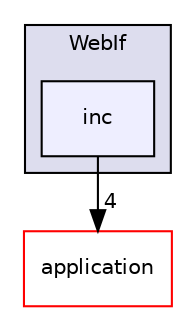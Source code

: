 digraph "inc" {
  compound=true
  node [ fontsize="10", fontname="Helvetica"];
  edge [ labelfontsize="10", labelfontname="Helvetica"];
  subgraph clusterdir_579887e2661343820b8c9c37304295d6 {
    graph [ bgcolor="#ddddee", pencolor="black", label="WebIf" fontname="Helvetica", fontsize="10", URL="dir_579887e2661343820b8c9c37304295d6.html"]
  dir_d5d1c1f0361482ddc97a5da2f4c95c19 [shape=box, label="inc", style="filled", fillcolor="#eeeeff", pencolor="black", URL="dir_d5d1c1f0361482ddc97a5da2f4c95c19.html"];
  }
  dir_eda2a6d705da8f3400ffe9a7dcb90b30 [shape=box label="application" fillcolor="white" style="filled" color="red" URL="dir_eda2a6d705da8f3400ffe9a7dcb90b30.html"];
  dir_d5d1c1f0361482ddc97a5da2f4c95c19->dir_eda2a6d705da8f3400ffe9a7dcb90b30 [headlabel="4", labeldistance=1.5 headhref="dir_000028_000002.html"];
}
